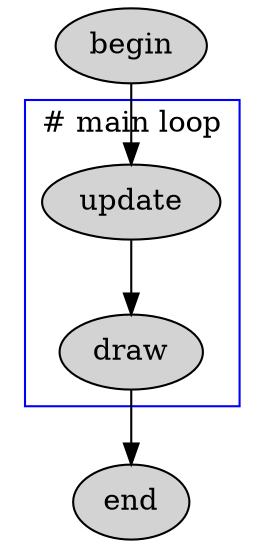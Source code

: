 digraph G{
    node [style="filled"]
    
    begin

    subgraph cluster {
        label = "# main loop"
        color = blue

        update-> draw
    }

    end

    begin-> update
    draw-> end
}

